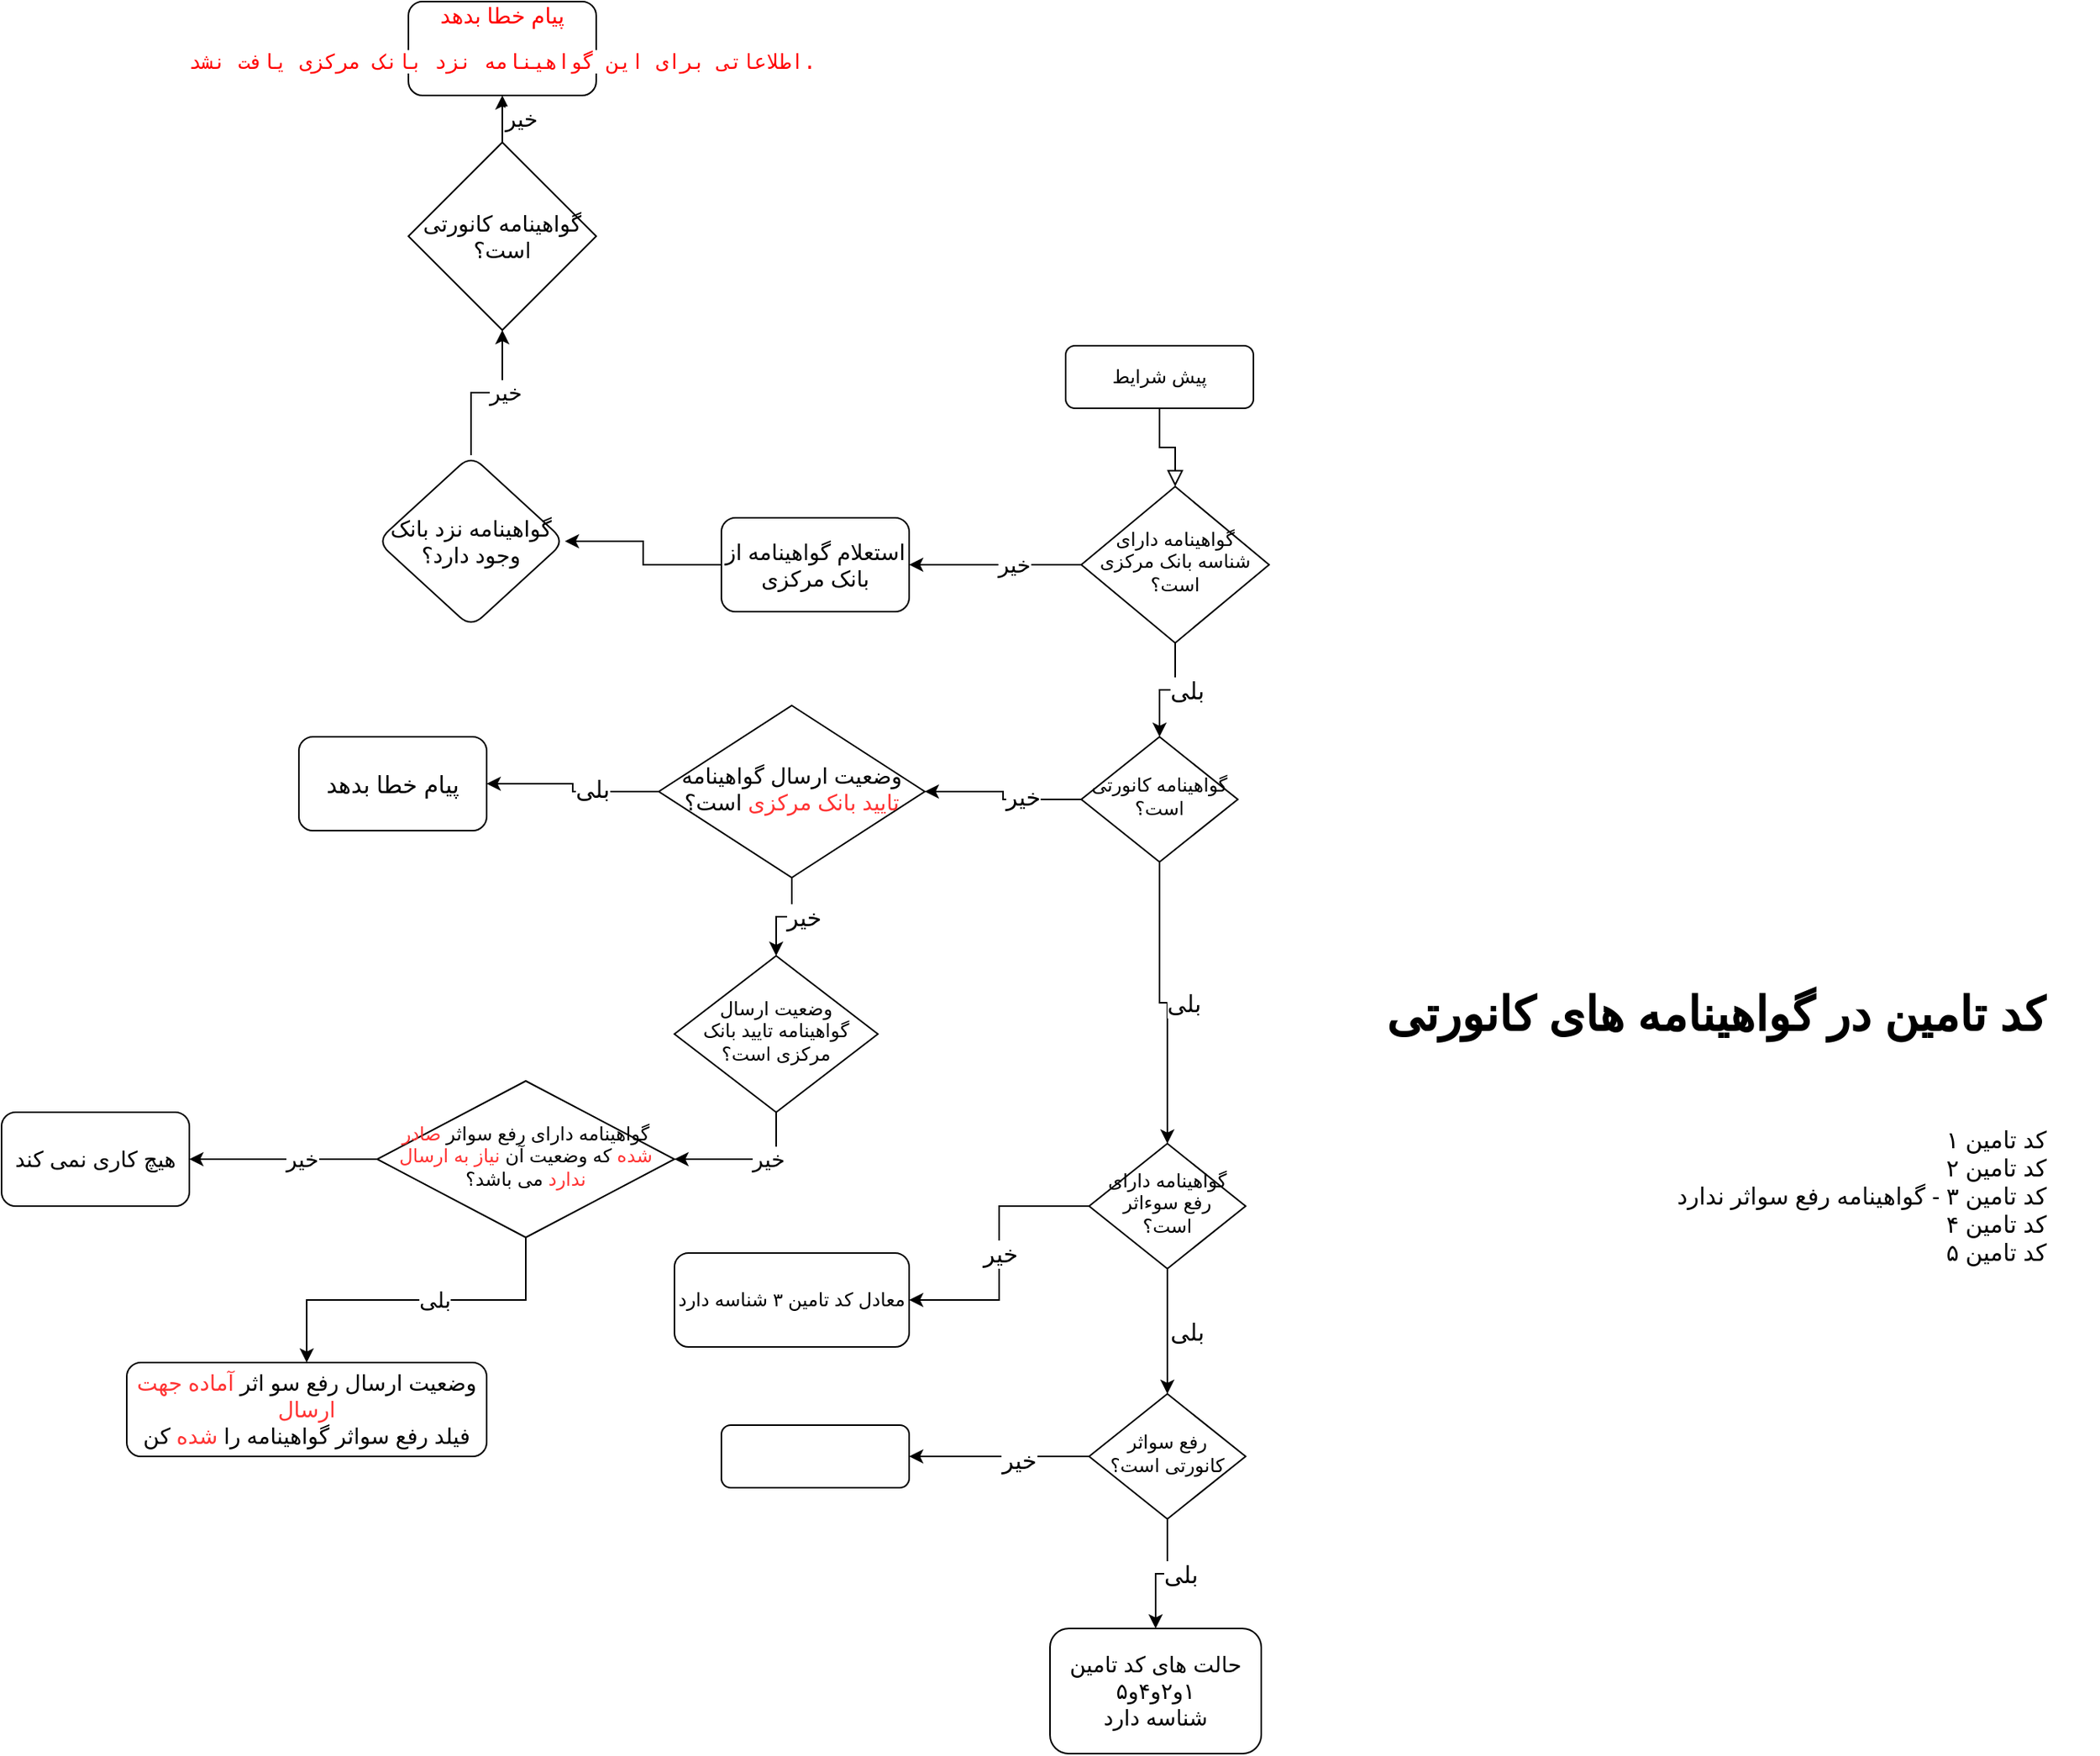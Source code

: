 <mxfile version="14.5.3" type="github">
  <diagram id="C5RBs43oDa-KdzZeNtuy" name="Page-1">
    <mxGraphModel dx="1873" dy="1763" grid="1" gridSize="10" guides="1" tooltips="1" connect="1" arrows="1" fold="1" page="1" pageScale="1" pageWidth="827" pageHeight="1169" math="0" shadow="0">
      <root>
        <mxCell id="WIyWlLk6GJQsqaUBKTNV-0" />
        <mxCell id="WIyWlLk6GJQsqaUBKTNV-1" parent="WIyWlLk6GJQsqaUBKTNV-0" />
        <mxCell id="WIyWlLk6GJQsqaUBKTNV-2" value="" style="rounded=0;html=1;jettySize=auto;orthogonalLoop=1;fontSize=11;endArrow=block;endFill=0;endSize=8;strokeWidth=1;shadow=0;labelBackgroundColor=none;edgeStyle=orthogonalEdgeStyle;" parent="WIyWlLk6GJQsqaUBKTNV-1" source="WIyWlLk6GJQsqaUBKTNV-3" target="WIyWlLk6GJQsqaUBKTNV-6" edge="1">
          <mxGeometry relative="1" as="geometry" />
        </mxCell>
        <mxCell id="WIyWlLk6GJQsqaUBKTNV-3" value="پیش شرایط" style="rounded=1;whiteSpace=wrap;html=1;fontSize=12;glass=0;strokeWidth=1;shadow=0;" parent="WIyWlLk6GJQsqaUBKTNV-1" vertex="1">
          <mxGeometry x="160" y="80" width="120" height="40" as="geometry" />
        </mxCell>
        <mxCell id="eY8-IsXeW_9uEEIaDJTf-11" value="بلی" style="edgeStyle=orthogonalEdgeStyle;rounded=0;sketch=0;orthogonalLoop=1;jettySize=auto;html=1;entryX=0.5;entryY=0;entryDx=0;entryDy=0;shadow=0;fontSize=15;align=left;" edge="1" parent="WIyWlLk6GJQsqaUBKTNV-1" source="WIyWlLk6GJQsqaUBKTNV-6" target="WIyWlLk6GJQsqaUBKTNV-10">
          <mxGeometry relative="1" as="geometry" />
        </mxCell>
        <mxCell id="eY8-IsXeW_9uEEIaDJTf-41" value="خیر" style="edgeStyle=orthogonalEdgeStyle;rounded=0;sketch=0;orthogonalLoop=1;jettySize=auto;html=1;entryX=1;entryY=0.5;entryDx=0;entryDy=0;shadow=0;fontSize=14;align=left;" edge="1" parent="WIyWlLk6GJQsqaUBKTNV-1" source="WIyWlLk6GJQsqaUBKTNV-6" target="eY8-IsXeW_9uEEIaDJTf-40">
          <mxGeometry relative="1" as="geometry" />
        </mxCell>
        <mxCell id="WIyWlLk6GJQsqaUBKTNV-6" value="گواهینامه دارای شناسه بانک مرکزی است؟" style="rhombus;whiteSpace=wrap;html=1;shadow=0;fontFamily=Helvetica;fontSize=12;align=center;strokeWidth=1;spacing=6;spacingTop=-4;" parent="WIyWlLk6GJQsqaUBKTNV-1" vertex="1">
          <mxGeometry x="170" y="170" width="120" height="100" as="geometry" />
        </mxCell>
        <mxCell id="eY8-IsXeW_9uEEIaDJTf-13" value="خیر" style="edgeStyle=orthogonalEdgeStyle;rounded=0;sketch=0;orthogonalLoop=1;jettySize=auto;html=1;shadow=0;fontSize=15;align=left;" edge="1" parent="WIyWlLk6GJQsqaUBKTNV-1" source="WIyWlLk6GJQsqaUBKTNV-10" target="eY8-IsXeW_9uEEIaDJTf-12">
          <mxGeometry relative="1" as="geometry" />
        </mxCell>
        <mxCell id="eY8-IsXeW_9uEEIaDJTf-14" value="بلی" style="edgeStyle=orthogonalEdgeStyle;rounded=0;sketch=0;orthogonalLoop=1;jettySize=auto;html=1;entryX=0.5;entryY=0;entryDx=0;entryDy=0;shadow=0;fontSize=15;align=left;" edge="1" parent="WIyWlLk6GJQsqaUBKTNV-1" source="WIyWlLk6GJQsqaUBKTNV-10" target="eY8-IsXeW_9uEEIaDJTf-6">
          <mxGeometry relative="1" as="geometry" />
        </mxCell>
        <mxCell id="WIyWlLk6GJQsqaUBKTNV-10" value="گواهینامه کانورتی است؟" style="rhombus;whiteSpace=wrap;html=1;shadow=0;fontFamily=Helvetica;fontSize=12;align=center;strokeWidth=1;spacing=6;spacingTop=-4;" parent="WIyWlLk6GJQsqaUBKTNV-1" vertex="1">
          <mxGeometry x="170" y="330" width="100" height="80" as="geometry" />
        </mxCell>
        <mxCell id="eY8-IsXeW_9uEEIaDJTf-8" value="خیر" style="edgeStyle=orthogonalEdgeStyle;rounded=0;sketch=0;orthogonalLoop=1;jettySize=auto;html=1;shadow=0;fontSize=15;align=center;entryX=1;entryY=0.5;entryDx=0;entryDy=0;" edge="1" parent="WIyWlLk6GJQsqaUBKTNV-1" source="eY8-IsXeW_9uEEIaDJTf-6" target="eY8-IsXeW_9uEEIaDJTf-9">
          <mxGeometry relative="1" as="geometry">
            <mxPoint x="100" y="630" as="targetPoint" />
          </mxGeometry>
        </mxCell>
        <mxCell id="eY8-IsXeW_9uEEIaDJTf-16" value="بلی" style="edgeStyle=orthogonalEdgeStyle;rounded=0;sketch=0;orthogonalLoop=1;jettySize=auto;html=1;shadow=0;fontSize=15;align=left;" edge="1" parent="WIyWlLk6GJQsqaUBKTNV-1" source="eY8-IsXeW_9uEEIaDJTf-6" target="eY8-IsXeW_9uEEIaDJTf-15">
          <mxGeometry relative="1" as="geometry" />
        </mxCell>
        <mxCell id="eY8-IsXeW_9uEEIaDJTf-6" value="گواهینامه دارای رفع سوءاثر است؟" style="rhombus;whiteSpace=wrap;html=1;shadow=0;fontFamily=Helvetica;fontSize=12;align=center;strokeWidth=1;spacing=6;spacingTop=-4;" vertex="1" parent="WIyWlLk6GJQsqaUBKTNV-1">
          <mxGeometry x="175" y="590" width="100" height="80" as="geometry" />
        </mxCell>
        <mxCell id="eY8-IsXeW_9uEEIaDJTf-9" value="معادل کد تامین ۳ شناسه دارد" style="rounded=1;whiteSpace=wrap;html=1;fontSize=12;glass=0;strokeWidth=1;shadow=0;" vertex="1" parent="WIyWlLk6GJQsqaUBKTNV-1">
          <mxGeometry x="-90" y="660" width="150" height="60" as="geometry" />
        </mxCell>
        <mxCell id="eY8-IsXeW_9uEEIaDJTf-30" value="بلی" style="edgeStyle=orthogonalEdgeStyle;rounded=0;sketch=0;orthogonalLoop=1;jettySize=auto;html=1;entryX=1;entryY=0.5;entryDx=0;entryDy=0;shadow=0;fontSize=15;align=left;" edge="1" parent="WIyWlLk6GJQsqaUBKTNV-1" source="eY8-IsXeW_9uEEIaDJTf-12" target="eY8-IsXeW_9uEEIaDJTf-29">
          <mxGeometry relative="1" as="geometry" />
        </mxCell>
        <mxCell id="eY8-IsXeW_9uEEIaDJTf-32" value="خیر" style="edgeStyle=orthogonalEdgeStyle;rounded=0;sketch=0;orthogonalLoop=1;jettySize=auto;html=1;shadow=0;fontSize=15;align=left;" edge="1" parent="WIyWlLk6GJQsqaUBKTNV-1" source="eY8-IsXeW_9uEEIaDJTf-12" target="eY8-IsXeW_9uEEIaDJTf-31">
          <mxGeometry relative="1" as="geometry" />
        </mxCell>
        <mxCell id="eY8-IsXeW_9uEEIaDJTf-12" value="وضعیت ارسال گواهینامه &lt;font color=&quot;#ff3333&quot; style=&quot;font-size: 14px;&quot;&gt;تایید بانک مرکزی&lt;/font&gt; است؟" style="rhombus;whiteSpace=wrap;html=1;shadow=0;fontFamily=Helvetica;fontSize=14;align=center;strokeWidth=1;spacing=6;spacingTop=-4;" vertex="1" parent="WIyWlLk6GJQsqaUBKTNV-1">
          <mxGeometry x="-100" y="310" width="170" height="110" as="geometry" />
        </mxCell>
        <mxCell id="eY8-IsXeW_9uEEIaDJTf-25" style="edgeStyle=orthogonalEdgeStyle;rounded=0;sketch=0;orthogonalLoop=1;jettySize=auto;html=1;entryX=1;entryY=0.5;entryDx=0;entryDy=0;shadow=0;fontSize=15;align=left;" edge="1" parent="WIyWlLk6GJQsqaUBKTNV-1" source="eY8-IsXeW_9uEEIaDJTf-15" target="eY8-IsXeW_9uEEIaDJTf-24">
          <mxGeometry relative="1" as="geometry" />
        </mxCell>
        <mxCell id="eY8-IsXeW_9uEEIaDJTf-26" value="خیر" style="edgeLabel;html=1;align=center;verticalAlign=middle;resizable=0;points=[];fontSize=15;" vertex="1" connectable="0" parent="eY8-IsXeW_9uEEIaDJTf-25">
          <mxGeometry x="-0.217" y="2" relative="1" as="geometry">
            <mxPoint as="offset" />
          </mxGeometry>
        </mxCell>
        <mxCell id="eY8-IsXeW_9uEEIaDJTf-28" value="بلی" style="edgeStyle=orthogonalEdgeStyle;rounded=0;sketch=0;orthogonalLoop=1;jettySize=auto;html=1;shadow=0;fontSize=15;align=left;" edge="1" parent="WIyWlLk6GJQsqaUBKTNV-1" source="eY8-IsXeW_9uEEIaDJTf-15" target="eY8-IsXeW_9uEEIaDJTf-27">
          <mxGeometry relative="1" as="geometry" />
        </mxCell>
        <mxCell id="eY8-IsXeW_9uEEIaDJTf-15" value="رفع سواثر کانورتی است؟" style="rhombus;whiteSpace=wrap;html=1;shadow=0;fontFamily=Helvetica;fontSize=12;align=center;strokeWidth=1;spacing=6;spacingTop=-4;" vertex="1" parent="WIyWlLk6GJQsqaUBKTNV-1">
          <mxGeometry x="175" y="750" width="100" height="80" as="geometry" />
        </mxCell>
        <mxCell id="eY8-IsXeW_9uEEIaDJTf-23" value="&lt;h1 style=&quot;text-align: right&quot;&gt;کد تامین در گواهینامه های کانورتی&lt;/h1&gt;&lt;div style=&quot;text-align: right&quot;&gt;&lt;br&gt;&lt;/div&gt;&lt;p&gt;&lt;/p&gt;&lt;div style=&quot;text-align: right&quot;&gt;&lt;span&gt;کد تامین ۱&lt;/span&gt;&lt;br&gt;&lt;span&gt;کد تامین ۲&lt;/span&gt;&lt;br&gt;&lt;span&gt;کد تامین ۳ - گواهینامه رفع سواثر ندارد&lt;/span&gt;&lt;br&gt;&lt;span&gt;کد تامین ۴&lt;/span&gt;&lt;br&gt;&lt;span&gt;کد تامین ۵&lt;/span&gt;&lt;br&gt;&lt;/div&gt;&lt;p&gt;&lt;/p&gt;" style="text;html=1;strokeColor=none;fillColor=none;spacing=5;spacingTop=-20;whiteSpace=wrap;overflow=hidden;rounded=0;fontSize=15;" vertex="1" parent="WIyWlLk6GJQsqaUBKTNV-1">
          <mxGeometry x="360" y="480" width="460" height="290" as="geometry" />
        </mxCell>
        <mxCell id="eY8-IsXeW_9uEEIaDJTf-24" value="" style="rounded=1;whiteSpace=wrap;html=1;fontSize=12;glass=0;strokeWidth=1;shadow=0;" vertex="1" parent="WIyWlLk6GJQsqaUBKTNV-1">
          <mxGeometry x="-60" y="770" width="120" height="40" as="geometry" />
        </mxCell>
        <mxCell id="eY8-IsXeW_9uEEIaDJTf-27" value="حالت های کد تامین ۱و۲و۴و۵&lt;br&gt;شناسه دارد" style="rounded=1;whiteSpace=wrap;html=1;fontSize=14;glass=0;strokeWidth=1;shadow=0;" vertex="1" parent="WIyWlLk6GJQsqaUBKTNV-1">
          <mxGeometry x="150" y="900" width="135" height="80" as="geometry" />
        </mxCell>
        <mxCell id="eY8-IsXeW_9uEEIaDJTf-29" value="پیام خطا بدهد" style="rounded=1;whiteSpace=wrap;html=1;fontSize=15;" vertex="1" parent="WIyWlLk6GJQsqaUBKTNV-1">
          <mxGeometry x="-330" y="330" width="120" height="60" as="geometry" />
        </mxCell>
        <mxCell id="eY8-IsXeW_9uEEIaDJTf-36" value="خیر" style="edgeStyle=orthogonalEdgeStyle;rounded=0;sketch=0;orthogonalLoop=1;jettySize=auto;html=1;entryX=1;entryY=0.5;entryDx=0;entryDy=0;shadow=0;fontSize=14;align=left;" edge="1" parent="WIyWlLk6GJQsqaUBKTNV-1" source="eY8-IsXeW_9uEEIaDJTf-31" target="eY8-IsXeW_9uEEIaDJTf-33">
          <mxGeometry relative="1" as="geometry" />
        </mxCell>
        <mxCell id="eY8-IsXeW_9uEEIaDJTf-31" value="وضعیت ارسال گواهینامه تایید بانک مرکزی است؟" style="rhombus;whiteSpace=wrap;html=1;shadow=0;fontFamily=Helvetica;fontSize=12;align=center;strokeWidth=1;spacing=6;spacingTop=-4;" vertex="1" parent="WIyWlLk6GJQsqaUBKTNV-1">
          <mxGeometry x="-90" y="470" width="130" height="100" as="geometry" />
        </mxCell>
        <mxCell id="eY8-IsXeW_9uEEIaDJTf-35" value="بلی" style="edgeStyle=orthogonalEdgeStyle;rounded=0;sketch=0;orthogonalLoop=1;jettySize=auto;html=1;shadow=0;fontSize=14;align=left;" edge="1" parent="WIyWlLk6GJQsqaUBKTNV-1" source="eY8-IsXeW_9uEEIaDJTf-33" target="eY8-IsXeW_9uEEIaDJTf-34">
          <mxGeometry relative="1" as="geometry" />
        </mxCell>
        <mxCell id="eY8-IsXeW_9uEEIaDJTf-38" value="خیر" style="edgeStyle=orthogonalEdgeStyle;rounded=0;sketch=0;orthogonalLoop=1;jettySize=auto;html=1;shadow=0;fontSize=14;align=left;entryX=1;entryY=0.5;entryDx=0;entryDy=0;" edge="1" parent="WIyWlLk6GJQsqaUBKTNV-1" source="eY8-IsXeW_9uEEIaDJTf-33" target="eY8-IsXeW_9uEEIaDJTf-39">
          <mxGeometry relative="1" as="geometry">
            <mxPoint x="-395" y="600" as="targetPoint" />
          </mxGeometry>
        </mxCell>
        <mxCell id="eY8-IsXeW_9uEEIaDJTf-33" value="گواهینامه دارای رفع سواثر &lt;font color=&quot;#ff3333&quot;&gt;صادر شده&lt;/font&gt; که وضعیت آن &lt;font color=&quot;#ff3333&quot;&gt;نیاز به ارسال ندارد&lt;/font&gt; می باشد؟" style="rhombus;whiteSpace=wrap;html=1;shadow=0;fontFamily=Helvetica;fontSize=12;align=center;strokeWidth=1;spacing=6;spacingTop=-4;" vertex="1" parent="WIyWlLk6GJQsqaUBKTNV-1">
          <mxGeometry x="-280" y="550" width="190" height="100" as="geometry" />
        </mxCell>
        <mxCell id="eY8-IsXeW_9uEEIaDJTf-34" value="وضعیت ارسال رفع سو اثر &lt;font color=&quot;#ff3333&quot;&gt;آماده جهت ارسال&lt;/font&gt;&lt;br&gt;فیلد رفع سواثر گواهینامه را &lt;font color=&quot;#ff3333&quot;&gt;شده&lt;/font&gt; کن" style="rounded=1;whiteSpace=wrap;html=1;fontSize=14;" vertex="1" parent="WIyWlLk6GJQsqaUBKTNV-1">
          <mxGeometry x="-440" y="730" width="230" height="60" as="geometry" />
        </mxCell>
        <mxCell id="eY8-IsXeW_9uEEIaDJTf-39" value="هیچ کاری نمی کند" style="rounded=1;whiteSpace=wrap;html=1;fontSize=14;" vertex="1" parent="WIyWlLk6GJQsqaUBKTNV-1">
          <mxGeometry x="-520" y="570" width="120" height="60" as="geometry" />
        </mxCell>
        <mxCell id="eY8-IsXeW_9uEEIaDJTf-43" value="" style="edgeStyle=orthogonalEdgeStyle;rounded=0;sketch=0;orthogonalLoop=1;jettySize=auto;html=1;shadow=0;fontSize=14;align=left;" edge="1" parent="WIyWlLk6GJQsqaUBKTNV-1" source="eY8-IsXeW_9uEEIaDJTf-40" target="eY8-IsXeW_9uEEIaDJTf-42">
          <mxGeometry relative="1" as="geometry" />
        </mxCell>
        <mxCell id="eY8-IsXeW_9uEEIaDJTf-40" value="استعلام گواهینامه از بانک مرکزی" style="rounded=1;whiteSpace=wrap;html=1;fontSize=14;" vertex="1" parent="WIyWlLk6GJQsqaUBKTNV-1">
          <mxGeometry x="-60" y="190" width="120" height="60" as="geometry" />
        </mxCell>
        <mxCell id="eY8-IsXeW_9uEEIaDJTf-45" value="خیر" style="edgeStyle=orthogonalEdgeStyle;rounded=0;sketch=0;orthogonalLoop=1;jettySize=auto;html=1;shadow=0;fontSize=14;align=left;entryX=0.5;entryY=1;entryDx=0;entryDy=0;" edge="1" parent="WIyWlLk6GJQsqaUBKTNV-1" source="eY8-IsXeW_9uEEIaDJTf-42" target="eY8-IsXeW_9uEEIaDJTf-46">
          <mxGeometry relative="1" as="geometry">
            <mxPoint x="-220" y="70" as="targetPoint" />
          </mxGeometry>
        </mxCell>
        <mxCell id="eY8-IsXeW_9uEEIaDJTf-42" value="گواهینامه نزد بانک وجود دارد؟" style="rhombus;whiteSpace=wrap;html=1;rounded=1;fontSize=14;" vertex="1" parent="WIyWlLk6GJQsqaUBKTNV-1">
          <mxGeometry x="-280" y="150" width="120" height="110" as="geometry" />
        </mxCell>
        <mxCell id="eY8-IsXeW_9uEEIaDJTf-48" value="خیر" style="edgeStyle=orthogonalEdgeStyle;rounded=0;sketch=0;orthogonalLoop=1;jettySize=auto;html=1;shadow=0;fontSize=14;align=left;" edge="1" parent="WIyWlLk6GJQsqaUBKTNV-1" source="eY8-IsXeW_9uEEIaDJTf-46" target="eY8-IsXeW_9uEEIaDJTf-47">
          <mxGeometry relative="1" as="geometry" />
        </mxCell>
        <mxCell id="eY8-IsXeW_9uEEIaDJTf-46" value="گواهینامه کانورتی است؟" style="rhombus;whiteSpace=wrap;html=1;fontSize=14;" vertex="1" parent="WIyWlLk6GJQsqaUBKTNV-1">
          <mxGeometry x="-260" y="-50" width="120" height="120" as="geometry" />
        </mxCell>
        <mxCell id="eY8-IsXeW_9uEEIaDJTf-47" value="پیام خطا بدهد&lt;br&gt;&lt;pre style=&quot;font-family: &amp;#34;dejavu sans mono&amp;#34; , monospace ; font-size: 9.8pt&quot;&gt;&lt;span style=&quot;background-color: rgb(255 , 255 , 255)&quot;&gt;اطلاعاتی برای این گواهینامه نزد بانک مرکزی یافت نشد&lt;span style=&quot;font-family: &amp;#34;jetbrains mono&amp;#34; , monospace&quot;&gt;.&lt;/span&gt;&lt;/span&gt;&lt;/pre&gt;" style="rounded=1;whiteSpace=wrap;html=1;fontSize=14;fontColor=#FF0000;" vertex="1" parent="WIyWlLk6GJQsqaUBKTNV-1">
          <mxGeometry x="-260" y="-140" width="120" height="60" as="geometry" />
        </mxCell>
      </root>
    </mxGraphModel>
  </diagram>
</mxfile>
